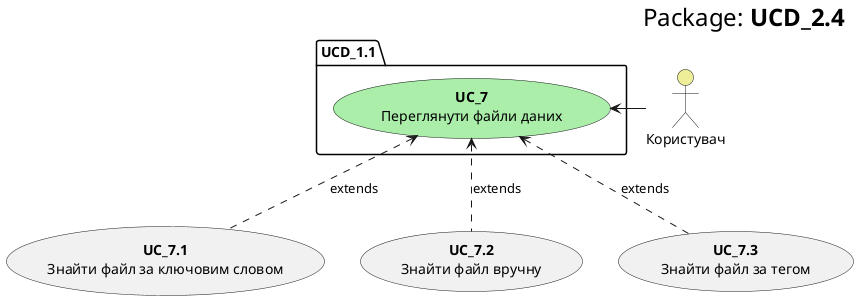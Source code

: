 @startuml
    right header
        <font size=24 color=black>Package:<b> UCD_2.4
    end header

    package UCD_1.1 {
        usecase "<b>UC_7</b>\nПереглянути файли даних" as UC_7 #aaeeaa
    }
    
    actor "Користувач" as User #eeee99
    User -l-> UC_7
    
    usecase "<b>UC_7.1</b>\nЗнайти файл за ключовим словом" as UC_7.1
    usecase "<b>UC_7.2</b>\nЗнайти файл вручну" as UC_7.2
    usecase "<b>UC_7.3</b>\nЗнайти файл за тегом" as UC_7.3
    
    UC_7.1 .u.> UC_7: extends
    UC_7.2 .u.> UC_7: extends
    UC_7.3 .u.> UC_7: extends
@enduml
